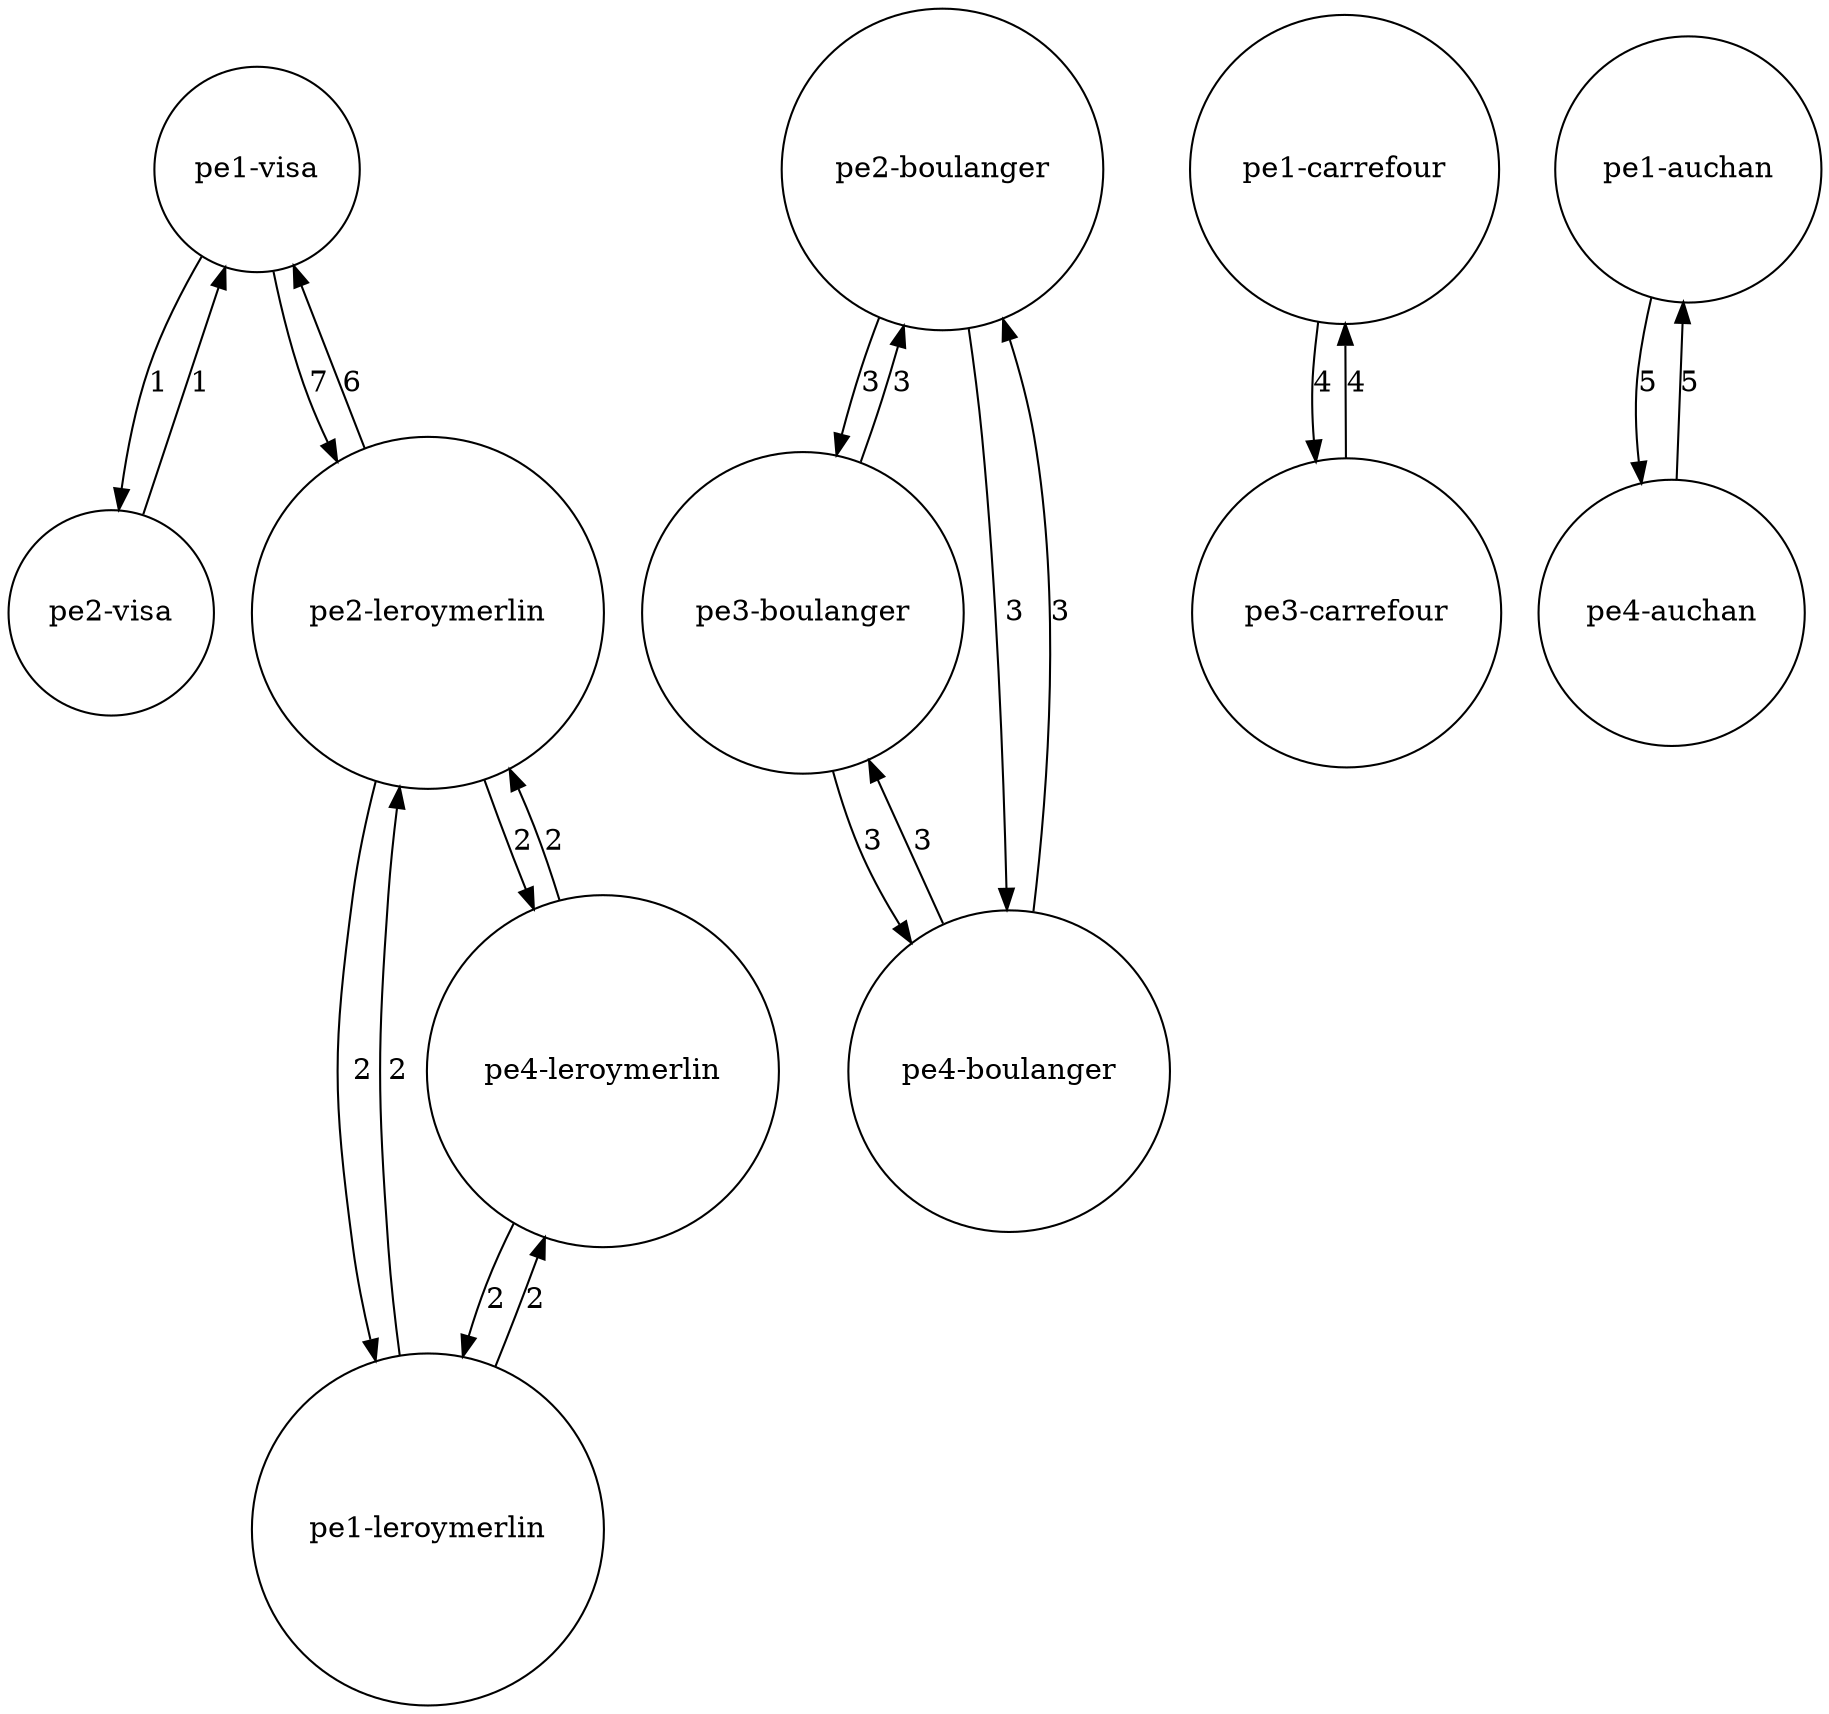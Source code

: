 digraph G {
	node [shape=circle]
	"pe1-visa"
	"pe1-visa" -> "pe2-visa" [label=1]
	"pe2-visa" -> "pe1-visa" [label=1]
	"pe2-visa"
	"pe1-leroymerlin"
	"pe1-leroymerlin" -> "pe2-leroymerlin" [label=2]
	"pe1-leroymerlin" -> "pe4-leroymerlin" [label=2]
	"pe2-leroymerlin" -> "pe1-leroymerlin" [label=2]
	"pe2-leroymerlin"
	"pe2-leroymerlin" -> "pe4-leroymerlin" [label=2]
	"pe4-leroymerlin" -> "pe1-leroymerlin" [label=2]
	"pe4-leroymerlin" -> "pe2-leroymerlin" [label=2]
	"pe4-leroymerlin"
	"pe2-boulanger"
	"pe2-boulanger" -> "pe3-boulanger" [label=3]
	"pe2-boulanger" -> "pe4-boulanger" [label=3]
	"pe3-boulanger" -> "pe2-boulanger" [label=3]
	"pe3-boulanger"
	"pe3-boulanger" -> "pe4-boulanger" [label=3]
	"pe4-boulanger" -> "pe2-boulanger" [label=3]
	"pe4-boulanger" -> "pe3-boulanger" [label=3]
	"pe4-boulanger"
	"pe1-carrefour"
	"pe1-carrefour" -> "pe3-carrefour" [label=4]
	"pe3-carrefour" -> "pe1-carrefour" [label=4]
	"pe3-carrefour"
	"pe1-auchan"
	"pe1-auchan" -> "pe4-auchan" [label=5]
	"pe4-auchan" -> "pe1-auchan" [label=5]
	"pe4-auchan"
	"pe2-leroymerlin" -> "pe1-visa" [label=6]
	"pe1-visa" -> "pe2-leroymerlin" [label=7]
}
